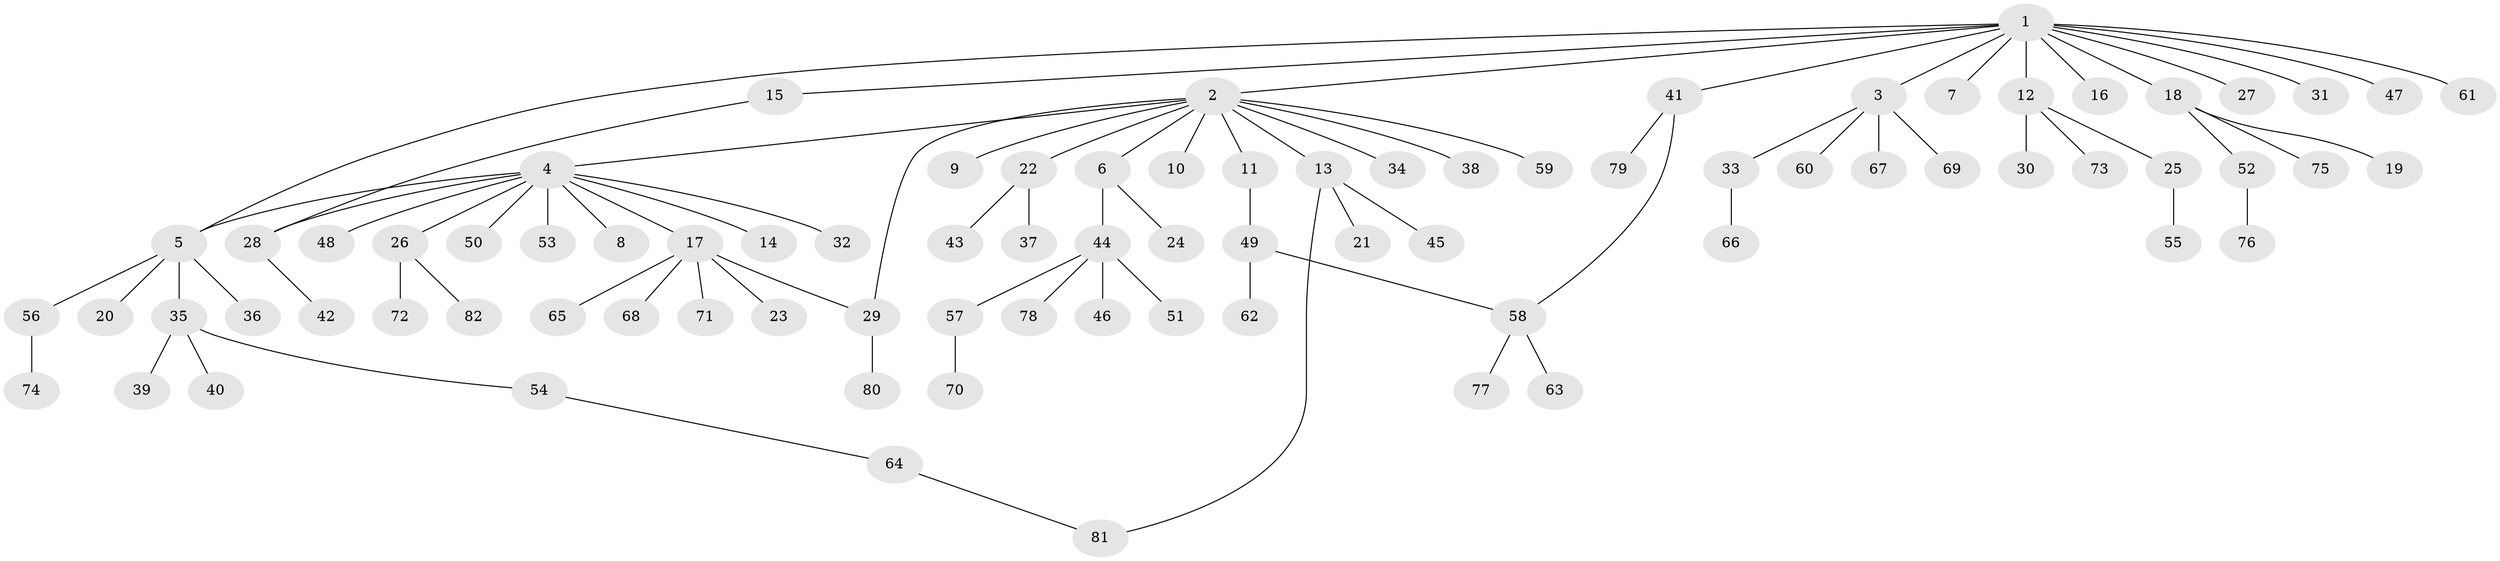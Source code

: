 // coarse degree distribution, {14: 0.016129032258064516, 11: 0.016129032258064516, 4: 0.04838709677419355, 10: 0.016129032258064516, 5: 0.03225806451612903, 2: 0.11290322580645161, 1: 0.6451612903225806, 3: 0.11290322580645161}
// Generated by graph-tools (version 1.1) at 2025/51/02/27/25 19:51:59]
// undirected, 82 vertices, 86 edges
graph export_dot {
graph [start="1"]
  node [color=gray90,style=filled];
  1;
  2;
  3;
  4;
  5;
  6;
  7;
  8;
  9;
  10;
  11;
  12;
  13;
  14;
  15;
  16;
  17;
  18;
  19;
  20;
  21;
  22;
  23;
  24;
  25;
  26;
  27;
  28;
  29;
  30;
  31;
  32;
  33;
  34;
  35;
  36;
  37;
  38;
  39;
  40;
  41;
  42;
  43;
  44;
  45;
  46;
  47;
  48;
  49;
  50;
  51;
  52;
  53;
  54;
  55;
  56;
  57;
  58;
  59;
  60;
  61;
  62;
  63;
  64;
  65;
  66;
  67;
  68;
  69;
  70;
  71;
  72;
  73;
  74;
  75;
  76;
  77;
  78;
  79;
  80;
  81;
  82;
  1 -- 2;
  1 -- 3;
  1 -- 5;
  1 -- 7;
  1 -- 12;
  1 -- 15;
  1 -- 16;
  1 -- 18;
  1 -- 27;
  1 -- 31;
  1 -- 41;
  1 -- 47;
  1 -- 61;
  2 -- 4;
  2 -- 6;
  2 -- 9;
  2 -- 10;
  2 -- 11;
  2 -- 13;
  2 -- 22;
  2 -- 29;
  2 -- 34;
  2 -- 38;
  2 -- 59;
  3 -- 33;
  3 -- 60;
  3 -- 67;
  3 -- 69;
  4 -- 5;
  4 -- 8;
  4 -- 14;
  4 -- 17;
  4 -- 26;
  4 -- 28;
  4 -- 32;
  4 -- 48;
  4 -- 50;
  4 -- 53;
  5 -- 20;
  5 -- 35;
  5 -- 36;
  5 -- 56;
  6 -- 24;
  6 -- 44;
  11 -- 49;
  12 -- 25;
  12 -- 30;
  12 -- 73;
  13 -- 21;
  13 -- 45;
  13 -- 81;
  15 -- 28;
  17 -- 23;
  17 -- 29;
  17 -- 65;
  17 -- 68;
  17 -- 71;
  18 -- 19;
  18 -- 52;
  18 -- 75;
  22 -- 37;
  22 -- 43;
  25 -- 55;
  26 -- 72;
  26 -- 82;
  28 -- 42;
  29 -- 80;
  33 -- 66;
  35 -- 39;
  35 -- 40;
  35 -- 54;
  41 -- 58;
  41 -- 79;
  44 -- 46;
  44 -- 51;
  44 -- 57;
  44 -- 78;
  49 -- 58;
  49 -- 62;
  52 -- 76;
  54 -- 64;
  56 -- 74;
  57 -- 70;
  58 -- 63;
  58 -- 77;
  64 -- 81;
}
